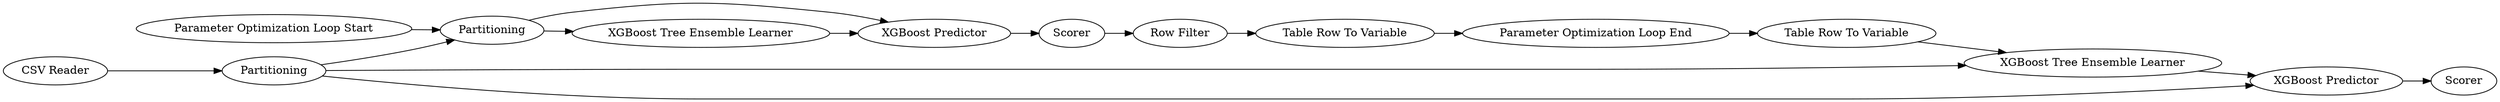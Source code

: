 digraph {
	"-2146956139280200869_1687" [label="Table Row To Variable"]
	"-2146956139280200869_1691" [label="XGBoost Predictor"]
	"-2146956139280200869_4" [label="Parameter Optimization Loop Start"]
	"-2146956139280200869_7" [label=Scorer]
	"-2146956139280200869_1690" [label="Table Row To Variable"]
	"-2146956139280200869_1671" [label="Parameter Optimization Loop End"]
	"-2146956139280200869_6" [label="XGBoost Predictor"]
	"-2146956139280200869_3" [label=Partitioning]
	"-2146956139280200869_1692" [label=Scorer]
	"-2146956139280200869_2" [label=Partitioning]
	"-2146956139280200869_5" [label="XGBoost Tree Ensemble Learner"]
	"-2146956139280200869_1" [label="CSV Reader"]
	"-2146956139280200869_1688" [label="Row Filter"]
	"-2146956139280200869_1689" [label="XGBoost Tree Ensemble Learner"]
	"-2146956139280200869_7" -> "-2146956139280200869_1688"
	"-2146956139280200869_4" -> "-2146956139280200869_3"
	"-2146956139280200869_1689" -> "-2146956139280200869_1691"
	"-2146956139280200869_3" -> "-2146956139280200869_5"
	"-2146956139280200869_1687" -> "-2146956139280200869_1671"
	"-2146956139280200869_2" -> "-2146956139280200869_3"
	"-2146956139280200869_2" -> "-2146956139280200869_1689"
	"-2146956139280200869_1671" -> "-2146956139280200869_1690"
	"-2146956139280200869_6" -> "-2146956139280200869_7"
	"-2146956139280200869_1688" -> "-2146956139280200869_1687"
	"-2146956139280200869_3" -> "-2146956139280200869_6"
	"-2146956139280200869_5" -> "-2146956139280200869_6"
	"-2146956139280200869_1" -> "-2146956139280200869_2"
	"-2146956139280200869_2" -> "-2146956139280200869_1691"
	"-2146956139280200869_1691" -> "-2146956139280200869_1692"
	"-2146956139280200869_1690" -> "-2146956139280200869_1689"
	rankdir=LR
}
